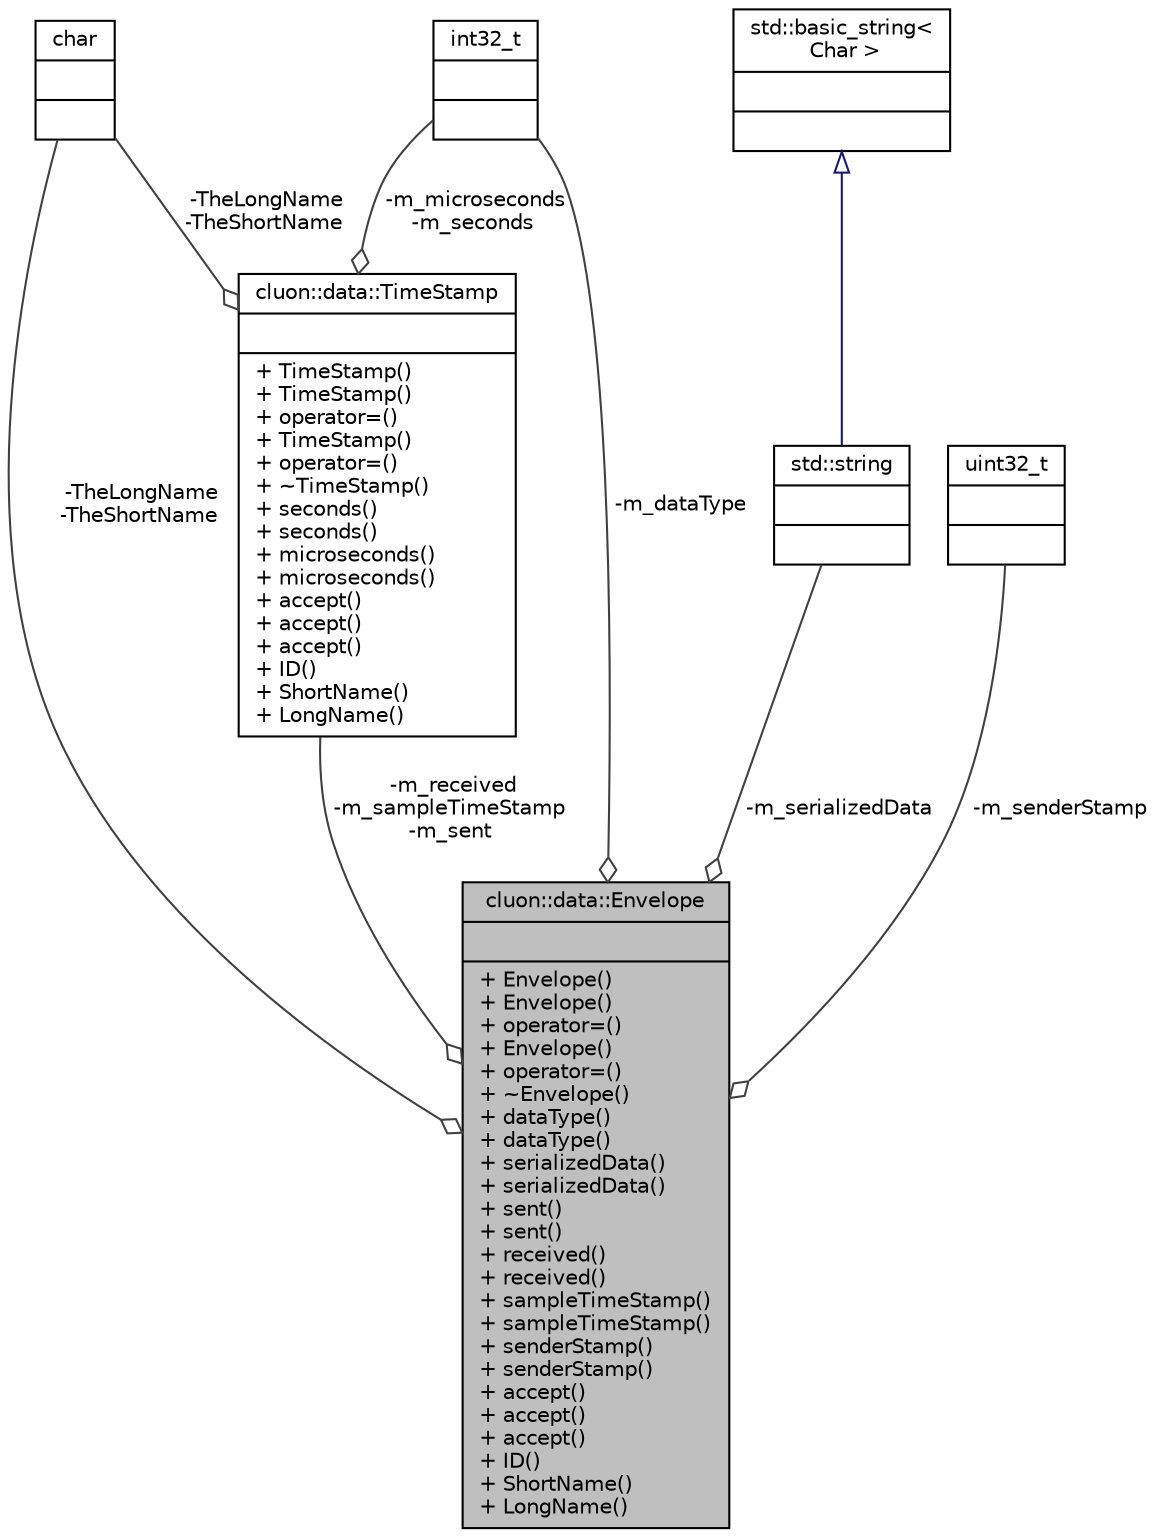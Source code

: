 digraph "cluon::data::Envelope"
{
 // LATEX_PDF_SIZE
  edge [fontname="Helvetica",fontsize="10",labelfontname="Helvetica",labelfontsize="10"];
  node [fontname="Helvetica",fontsize="10",shape=record];
  Node1 [label="{cluon::data::Envelope\n||+ Envelope()\l+ Envelope()\l+ operator=()\l+ Envelope()\l+ operator=()\l+ ~Envelope()\l+ dataType()\l+ dataType()\l+ serializedData()\l+ serializedData()\l+ sent()\l+ sent()\l+ received()\l+ received()\l+ sampleTimeStamp()\l+ sampleTimeStamp()\l+ senderStamp()\l+ senderStamp()\l+ accept()\l+ accept()\l+ accept()\l+ ID()\l+ ShortName()\l+ LongName()\l}",height=0.2,width=0.4,color="black", fillcolor="grey75", style="filled", fontcolor="black",tooltip=" "];
  Node2 -> Node1 [color="grey25",fontsize="10",style="solid",label=" -TheLongName\n-TheShortName" ,arrowhead="odiamond"];
  Node2 [label="{char\n||}",height=0.2,width=0.4,color="black", fillcolor="white", style="filled",tooltip=" "];
  Node3 -> Node1 [color="grey25",fontsize="10",style="solid",label=" -m_dataType" ,arrowhead="odiamond"];
  Node3 [label="{int32_t\n||}",height=0.2,width=0.4,color="black", fillcolor="white", style="filled",tooltip=" "];
  Node4 -> Node1 [color="grey25",fontsize="10",style="solid",label=" -m_serializedData" ,arrowhead="odiamond"];
  Node4 [label="{std::string\n||}",height=0.2,width=0.4,color="black", fillcolor="white", style="filled",tooltip=" "];
  Node5 -> Node4 [dir="back",color="midnightblue",fontsize="10",style="solid",arrowtail="onormal"];
  Node5 [label="{std::basic_string\<\l Char \>\n||}",height=0.2,width=0.4,color="black", fillcolor="white", style="filled",tooltip=" "];
  Node6 -> Node1 [color="grey25",fontsize="10",style="solid",label=" -m_received\n-m_sampleTimeStamp\n-m_sent" ,arrowhead="odiamond"];
  Node6 [label="{cluon::data::TimeStamp\n||+ TimeStamp()\l+ TimeStamp()\l+ operator=()\l+ TimeStamp()\l+ operator=()\l+ ~TimeStamp()\l+ seconds()\l+ seconds()\l+ microseconds()\l+ microseconds()\l+ accept()\l+ accept()\l+ accept()\l+ ID()\l+ ShortName()\l+ LongName()\l}",height=0.2,width=0.4,color="black", fillcolor="white", style="filled",URL="$classcluon_1_1data_1_1TimeStamp.html",tooltip=" "];
  Node2 -> Node6 [color="grey25",fontsize="10",style="solid",label=" -TheLongName\n-TheShortName" ,arrowhead="odiamond"];
  Node3 -> Node6 [color="grey25",fontsize="10",style="solid",label=" -m_microseconds\n-m_seconds" ,arrowhead="odiamond"];
  Node7 -> Node1 [color="grey25",fontsize="10",style="solid",label=" -m_senderStamp" ,arrowhead="odiamond"];
  Node7 [label="{uint32_t\n||}",height=0.2,width=0.4,color="black", fillcolor="white", style="filled",tooltip=" "];
}
